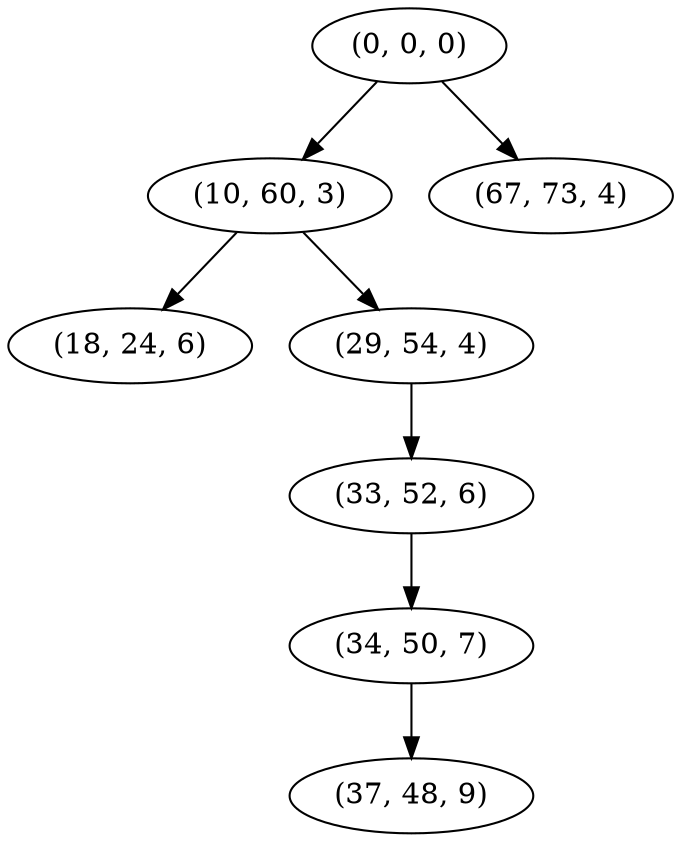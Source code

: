 digraph tree {
    "(0, 0, 0)";
    "(10, 60, 3)";
    "(18, 24, 6)";
    "(29, 54, 4)";
    "(33, 52, 6)";
    "(34, 50, 7)";
    "(37, 48, 9)";
    "(67, 73, 4)";
    "(0, 0, 0)" -> "(10, 60, 3)";
    "(0, 0, 0)" -> "(67, 73, 4)";
    "(10, 60, 3)" -> "(18, 24, 6)";
    "(10, 60, 3)" -> "(29, 54, 4)";
    "(29, 54, 4)" -> "(33, 52, 6)";
    "(33, 52, 6)" -> "(34, 50, 7)";
    "(34, 50, 7)" -> "(37, 48, 9)";
}
